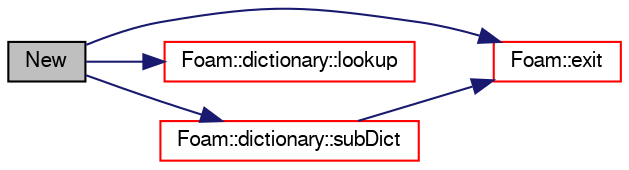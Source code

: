 digraph "New"
{
  bgcolor="transparent";
  edge [fontname="FreeSans",fontsize="10",labelfontname="FreeSans",labelfontsize="10"];
  node [fontname="FreeSans",fontsize="10",shape=record];
  rankdir="LR";
  Node2212 [label="New",height=0.2,width=0.4,color="black", fillcolor="grey75", style="filled", fontcolor="black"];
  Node2212 -> Node2213 [color="midnightblue",fontsize="10",style="solid",fontname="FreeSans"];
  Node2213 [label="Foam::exit",height=0.2,width=0.4,color="red",URL="$a21124.html#a06ca7250d8e89caf05243ec094843642"];
  Node2212 -> Node2260 [color="midnightblue",fontsize="10",style="solid",fontname="FreeSans"];
  Node2260 [label="Foam::dictionary::lookup",height=0.2,width=0.4,color="red",URL="$a26014.html#a6a0727fa523e48977e27348663def509",tooltip="Find and return an entry data stream. "];
  Node2212 -> Node2359 [color="midnightblue",fontsize="10",style="solid",fontname="FreeSans"];
  Node2359 [label="Foam::dictionary::subDict",height=0.2,width=0.4,color="red",URL="$a26014.html#aaa26b5f2da6aff5a6a59af5407f1bf59",tooltip="Find and return a sub-dictionary. "];
  Node2359 -> Node2213 [color="midnightblue",fontsize="10",style="solid",fontname="FreeSans"];
}
